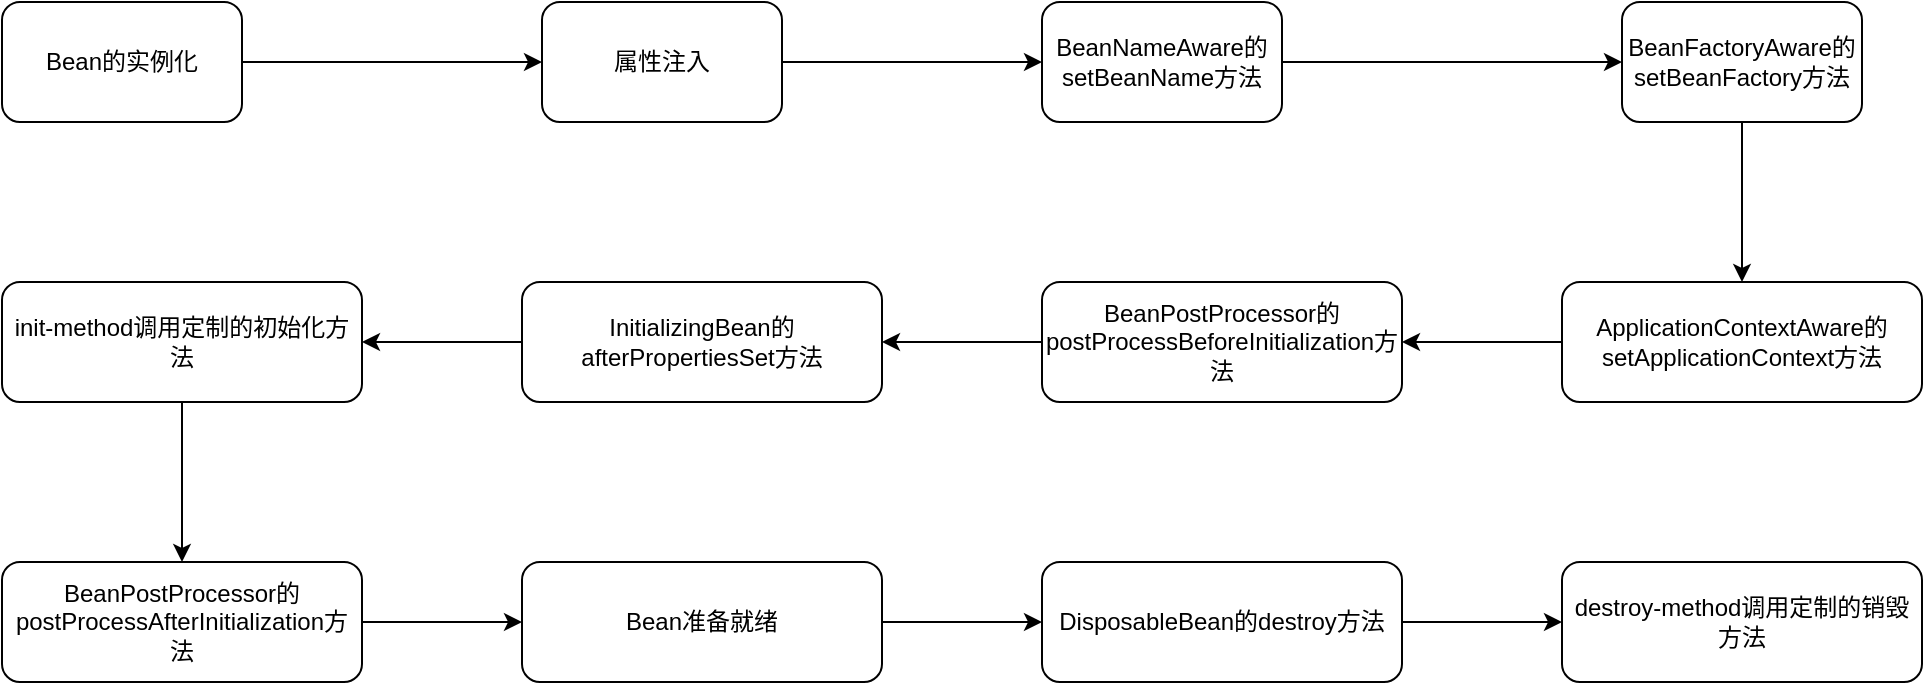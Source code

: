 <mxfile version="12.4.9" type="device"><diagram id="_lk7NOqPiGh94h8oRw08" name="Page-1"><mxGraphModel dx="1108" dy="456" grid="1" gridSize="10" guides="1" tooltips="1" connect="1" arrows="1" fold="1" page="1" pageScale="1" pageWidth="827" pageHeight="1169" math="0" shadow="0"><root><mxCell id="0"/><mxCell id="1" parent="0"/><mxCell id="2knaMo_lOPhbD_yLE7Dj-4" value="" style="edgeStyle=orthogonalEdgeStyle;rounded=0;orthogonalLoop=1;jettySize=auto;html=1;" edge="1" parent="1" source="2knaMo_lOPhbD_yLE7Dj-2" target="2knaMo_lOPhbD_yLE7Dj-3"><mxGeometry relative="1" as="geometry"/></mxCell><mxCell id="2knaMo_lOPhbD_yLE7Dj-2" value="Bean的实例化" style="rounded=1;whiteSpace=wrap;html=1;" vertex="1" parent="1"><mxGeometry y="150" width="120" height="60" as="geometry"/></mxCell><mxCell id="2knaMo_lOPhbD_yLE7Dj-7" value="" style="edgeStyle=orthogonalEdgeStyle;rounded=0;orthogonalLoop=1;jettySize=auto;html=1;" edge="1" parent="1" source="2knaMo_lOPhbD_yLE7Dj-3" target="2knaMo_lOPhbD_yLE7Dj-6"><mxGeometry relative="1" as="geometry"/></mxCell><mxCell id="2knaMo_lOPhbD_yLE7Dj-3" value="属性注入" style="rounded=1;whiteSpace=wrap;html=1;" vertex="1" parent="1"><mxGeometry x="270" y="150" width="120" height="60" as="geometry"/></mxCell><mxCell id="2knaMo_lOPhbD_yLE7Dj-9" value="" style="edgeStyle=orthogonalEdgeStyle;rounded=0;orthogonalLoop=1;jettySize=auto;html=1;" edge="1" parent="1" source="2knaMo_lOPhbD_yLE7Dj-6" target="2knaMo_lOPhbD_yLE7Dj-8"><mxGeometry relative="1" as="geometry"/></mxCell><mxCell id="2knaMo_lOPhbD_yLE7Dj-6" value="BeanNameAware的setBeanName方法" style="rounded=1;whiteSpace=wrap;html=1;" vertex="1" parent="1"><mxGeometry x="520" y="150" width="120" height="60" as="geometry"/></mxCell><mxCell id="2knaMo_lOPhbD_yLE7Dj-11" value="" style="edgeStyle=orthogonalEdgeStyle;rounded=0;orthogonalLoop=1;jettySize=auto;html=1;" edge="1" parent="1" source="2knaMo_lOPhbD_yLE7Dj-8" target="2knaMo_lOPhbD_yLE7Dj-10"><mxGeometry relative="1" as="geometry"/></mxCell><mxCell id="2knaMo_lOPhbD_yLE7Dj-8" value="BeanFactoryAware的setBeanFactory方法" style="rounded=1;whiteSpace=wrap;html=1;" vertex="1" parent="1"><mxGeometry x="810" y="150" width="120" height="60" as="geometry"/></mxCell><mxCell id="2knaMo_lOPhbD_yLE7Dj-13" value="" style="edgeStyle=orthogonalEdgeStyle;rounded=0;orthogonalLoop=1;jettySize=auto;html=1;" edge="1" parent="1" source="2knaMo_lOPhbD_yLE7Dj-10" target="2knaMo_lOPhbD_yLE7Dj-12"><mxGeometry relative="1" as="geometry"/></mxCell><mxCell id="2knaMo_lOPhbD_yLE7Dj-10" value="ApplicationContextAware的setApplicationContext方法" style="rounded=1;whiteSpace=wrap;html=1;" vertex="1" parent="1"><mxGeometry x="780" y="290" width="180" height="60" as="geometry"/></mxCell><mxCell id="2knaMo_lOPhbD_yLE7Dj-15" value="" style="edgeStyle=orthogonalEdgeStyle;rounded=0;orthogonalLoop=1;jettySize=auto;html=1;" edge="1" parent="1" source="2knaMo_lOPhbD_yLE7Dj-12" target="2knaMo_lOPhbD_yLE7Dj-14"><mxGeometry relative="1" as="geometry"/></mxCell><mxCell id="2knaMo_lOPhbD_yLE7Dj-12" value="BeanPostProcessor的postProcessBeforeInitialization方法" style="rounded=1;whiteSpace=wrap;html=1;" vertex="1" parent="1"><mxGeometry x="520" y="290" width="180" height="60" as="geometry"/></mxCell><mxCell id="2knaMo_lOPhbD_yLE7Dj-17" value="" style="edgeStyle=orthogonalEdgeStyle;rounded=0;orthogonalLoop=1;jettySize=auto;html=1;" edge="1" parent="1" source="2knaMo_lOPhbD_yLE7Dj-14" target="2knaMo_lOPhbD_yLE7Dj-16"><mxGeometry relative="1" as="geometry"/></mxCell><mxCell id="2knaMo_lOPhbD_yLE7Dj-14" value="InitializingBean的afterPropertiesSet方法" style="rounded=1;whiteSpace=wrap;html=1;" vertex="1" parent="1"><mxGeometry x="260" y="290" width="180" height="60" as="geometry"/></mxCell><mxCell id="2knaMo_lOPhbD_yLE7Dj-19" value="" style="edgeStyle=orthogonalEdgeStyle;rounded=0;orthogonalLoop=1;jettySize=auto;html=1;" edge="1" parent="1" source="2knaMo_lOPhbD_yLE7Dj-16" target="2knaMo_lOPhbD_yLE7Dj-18"><mxGeometry relative="1" as="geometry"/></mxCell><mxCell id="2knaMo_lOPhbD_yLE7Dj-16" value="init-method调用定制的初始化方法" style="rounded=1;whiteSpace=wrap;html=1;" vertex="1" parent="1"><mxGeometry y="290" width="180" height="60" as="geometry"/></mxCell><mxCell id="2knaMo_lOPhbD_yLE7Dj-21" value="" style="edgeStyle=orthogonalEdgeStyle;rounded=0;orthogonalLoop=1;jettySize=auto;html=1;" edge="1" parent="1" source="2knaMo_lOPhbD_yLE7Dj-18" target="2knaMo_lOPhbD_yLE7Dj-20"><mxGeometry relative="1" as="geometry"/></mxCell><mxCell id="2knaMo_lOPhbD_yLE7Dj-18" value="BeanPostProcessor的postProcessAfterInitialization方法" style="rounded=1;whiteSpace=wrap;html=1;" vertex="1" parent="1"><mxGeometry y="430" width="180" height="60" as="geometry"/></mxCell><mxCell id="2knaMo_lOPhbD_yLE7Dj-23" value="" style="edgeStyle=orthogonalEdgeStyle;rounded=0;orthogonalLoop=1;jettySize=auto;html=1;" edge="1" parent="1" source="2knaMo_lOPhbD_yLE7Dj-20" target="2knaMo_lOPhbD_yLE7Dj-22"><mxGeometry relative="1" as="geometry"/></mxCell><mxCell id="2knaMo_lOPhbD_yLE7Dj-20" value="Bean准备就绪" style="rounded=1;whiteSpace=wrap;html=1;" vertex="1" parent="1"><mxGeometry x="260" y="430" width="180" height="60" as="geometry"/></mxCell><mxCell id="2knaMo_lOPhbD_yLE7Dj-25" value="" style="edgeStyle=orthogonalEdgeStyle;rounded=0;orthogonalLoop=1;jettySize=auto;html=1;" edge="1" parent="1" source="2knaMo_lOPhbD_yLE7Dj-22" target="2knaMo_lOPhbD_yLE7Dj-24"><mxGeometry relative="1" as="geometry"/></mxCell><mxCell id="2knaMo_lOPhbD_yLE7Dj-22" value="DisposableBean的destroy方法" style="rounded=1;whiteSpace=wrap;html=1;" vertex="1" parent="1"><mxGeometry x="520" y="430" width="180" height="60" as="geometry"/></mxCell><mxCell id="2knaMo_lOPhbD_yLE7Dj-24" value="destroy-method调用定制的销毁方法" style="rounded=1;whiteSpace=wrap;html=1;" vertex="1" parent="1"><mxGeometry x="780" y="430" width="180" height="60" as="geometry"/></mxCell></root></mxGraphModel></diagram></mxfile>